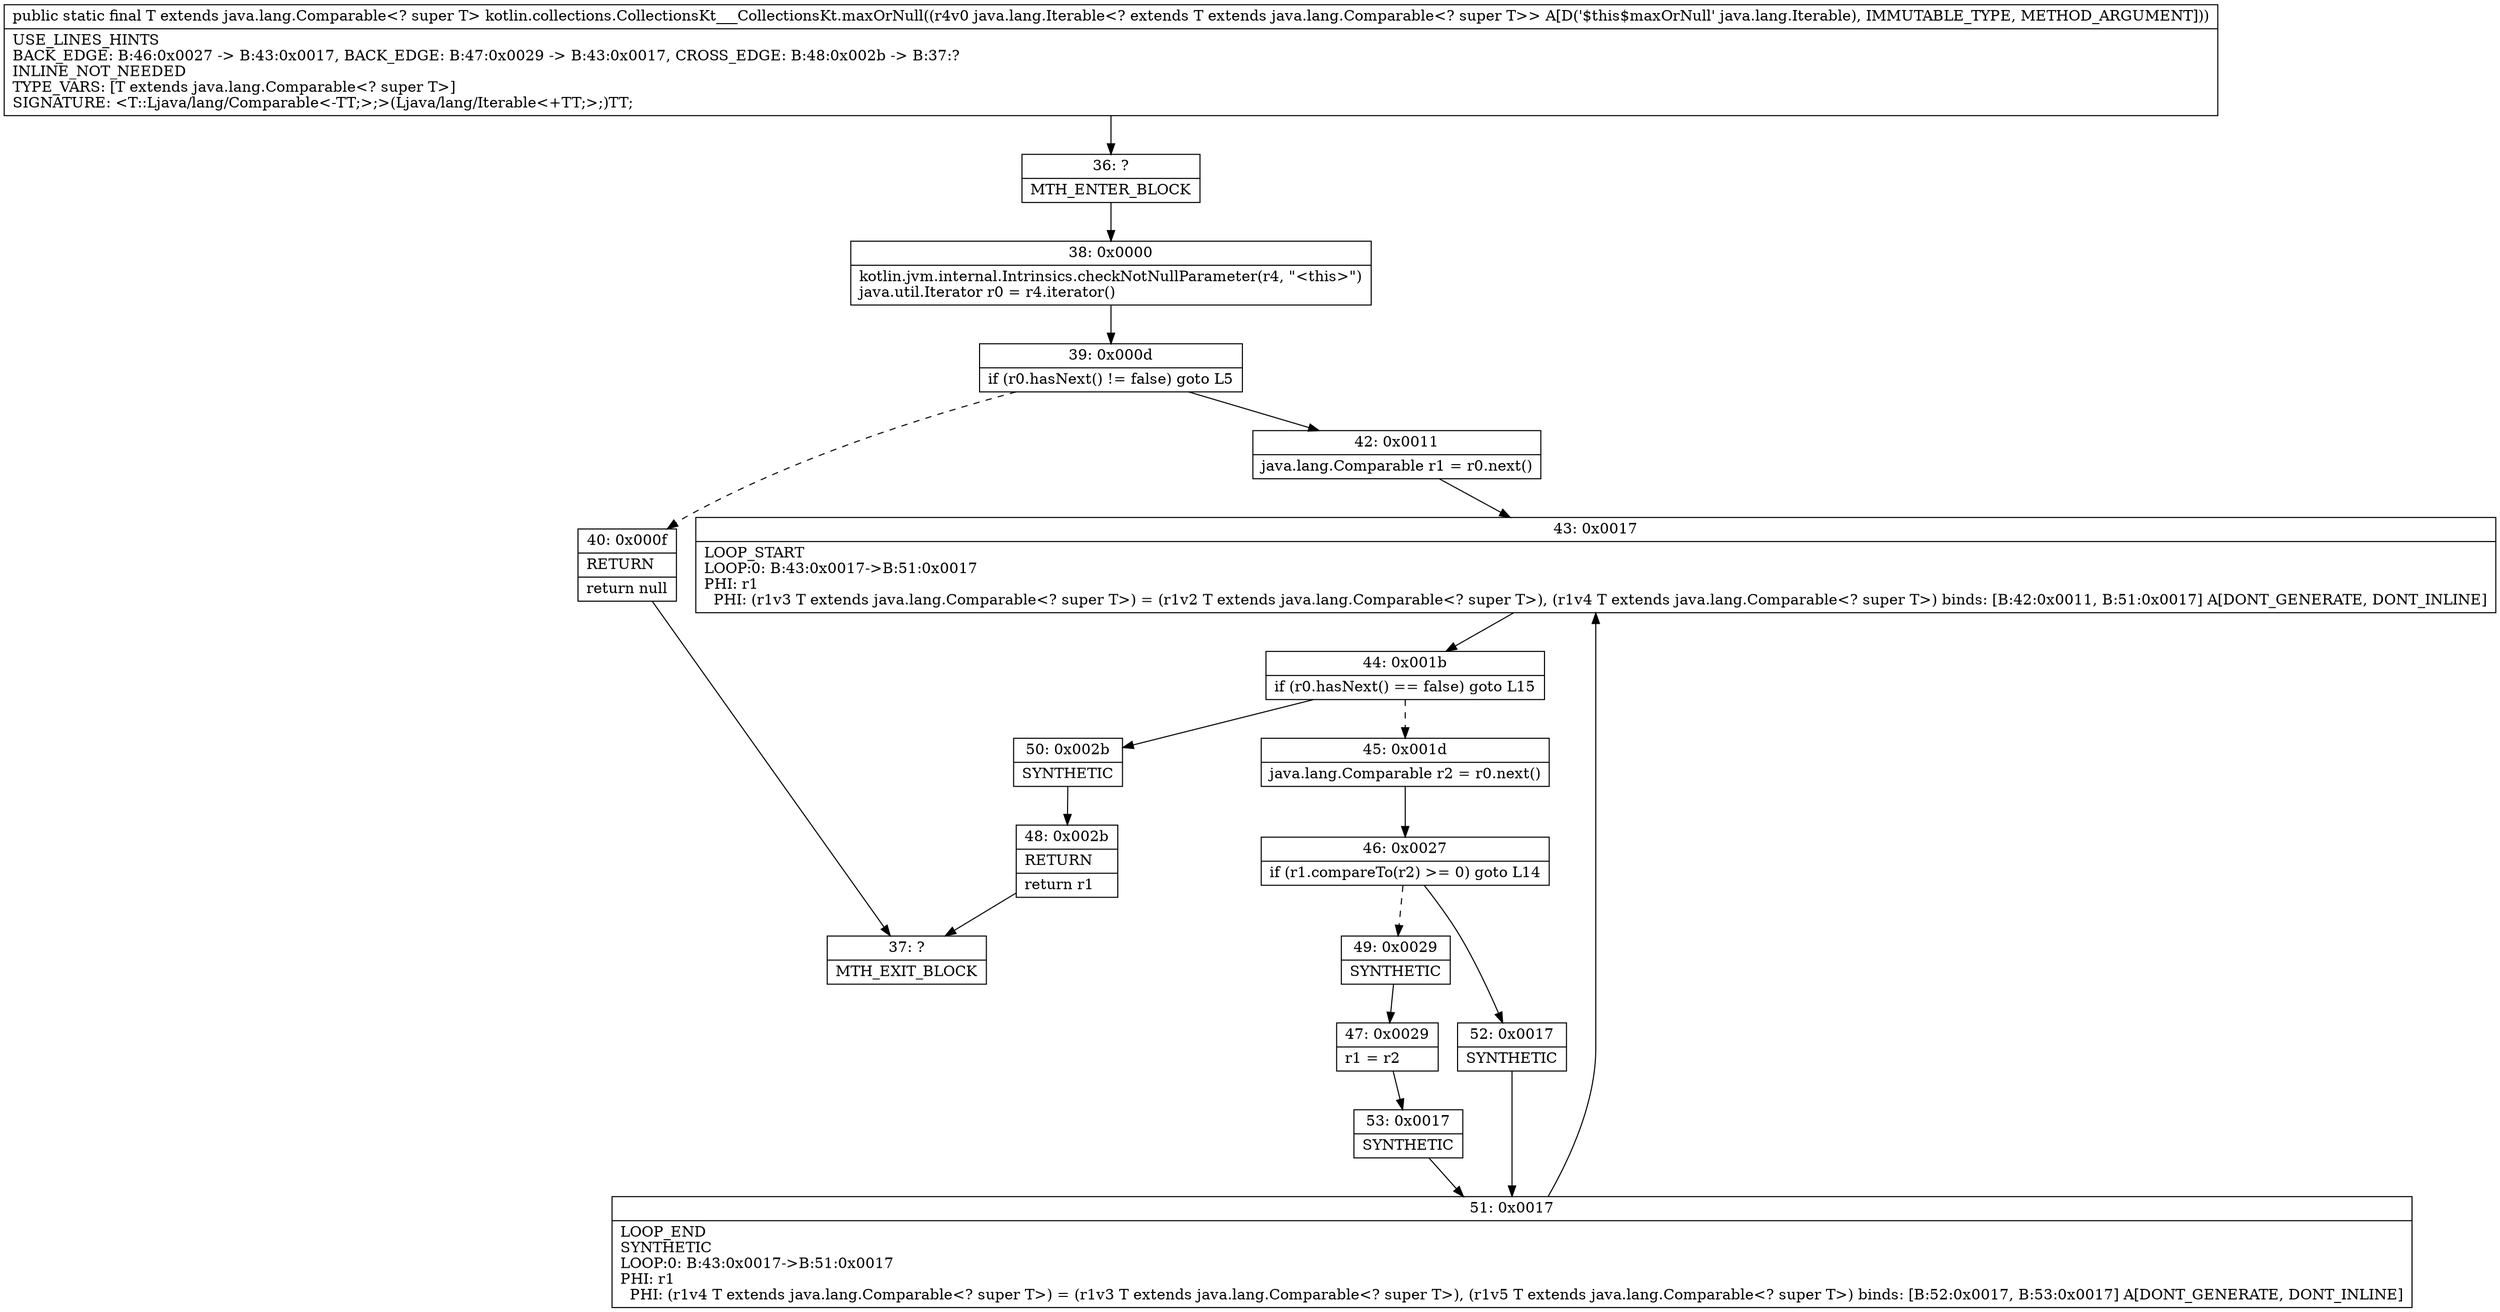 digraph "CFG forkotlin.collections.CollectionsKt___CollectionsKt.maxOrNull(Ljava\/lang\/Iterable;)Ljava\/lang\/Comparable;" {
Node_36 [shape=record,label="{36\:\ ?|MTH_ENTER_BLOCK\l}"];
Node_38 [shape=record,label="{38\:\ 0x0000|kotlin.jvm.internal.Intrinsics.checkNotNullParameter(r4, \"\<this\>\")\ljava.util.Iterator r0 = r4.iterator()\l}"];
Node_39 [shape=record,label="{39\:\ 0x000d|if (r0.hasNext() != false) goto L5\l}"];
Node_40 [shape=record,label="{40\:\ 0x000f|RETURN\l|return null\l}"];
Node_37 [shape=record,label="{37\:\ ?|MTH_EXIT_BLOCK\l}"];
Node_42 [shape=record,label="{42\:\ 0x0011|java.lang.Comparable r1 = r0.next()\l}"];
Node_43 [shape=record,label="{43\:\ 0x0017|LOOP_START\lLOOP:0: B:43:0x0017\-\>B:51:0x0017\lPHI: r1 \l  PHI: (r1v3 T extends java.lang.Comparable\<? super T\>) = (r1v2 T extends java.lang.Comparable\<? super T\>), (r1v4 T extends java.lang.Comparable\<? super T\>) binds: [B:42:0x0011, B:51:0x0017] A[DONT_GENERATE, DONT_INLINE]\l}"];
Node_44 [shape=record,label="{44\:\ 0x001b|if (r0.hasNext() == false) goto L15\l}"];
Node_45 [shape=record,label="{45\:\ 0x001d|java.lang.Comparable r2 = r0.next()\l}"];
Node_46 [shape=record,label="{46\:\ 0x0027|if (r1.compareTo(r2) \>= 0) goto L14\l}"];
Node_49 [shape=record,label="{49\:\ 0x0029|SYNTHETIC\l}"];
Node_47 [shape=record,label="{47\:\ 0x0029|r1 = r2\l}"];
Node_53 [shape=record,label="{53\:\ 0x0017|SYNTHETIC\l}"];
Node_51 [shape=record,label="{51\:\ 0x0017|LOOP_END\lSYNTHETIC\lLOOP:0: B:43:0x0017\-\>B:51:0x0017\lPHI: r1 \l  PHI: (r1v4 T extends java.lang.Comparable\<? super T\>) = (r1v3 T extends java.lang.Comparable\<? super T\>), (r1v5 T extends java.lang.Comparable\<? super T\>) binds: [B:52:0x0017, B:53:0x0017] A[DONT_GENERATE, DONT_INLINE]\l}"];
Node_52 [shape=record,label="{52\:\ 0x0017|SYNTHETIC\l}"];
Node_50 [shape=record,label="{50\:\ 0x002b|SYNTHETIC\l}"];
Node_48 [shape=record,label="{48\:\ 0x002b|RETURN\l|return r1\l}"];
MethodNode[shape=record,label="{public static final T extends java.lang.Comparable\<? super T\> kotlin.collections.CollectionsKt___CollectionsKt.maxOrNull((r4v0 java.lang.Iterable\<? extends T extends java.lang.Comparable\<? super T\>\> A[D('$this$maxOrNull' java.lang.Iterable), IMMUTABLE_TYPE, METHOD_ARGUMENT]))  | USE_LINES_HINTS\lBACK_EDGE: B:46:0x0027 \-\> B:43:0x0017, BACK_EDGE: B:47:0x0029 \-\> B:43:0x0017, CROSS_EDGE: B:48:0x002b \-\> B:37:?\lINLINE_NOT_NEEDED\lTYPE_VARS: [T extends java.lang.Comparable\<? super T\>]\lSIGNATURE: \<T::Ljava\/lang\/Comparable\<\-TT;\>;\>(Ljava\/lang\/Iterable\<+TT;\>;)TT;\l}"];
MethodNode -> Node_36;Node_36 -> Node_38;
Node_38 -> Node_39;
Node_39 -> Node_40[style=dashed];
Node_39 -> Node_42;
Node_40 -> Node_37;
Node_42 -> Node_43;
Node_43 -> Node_44;
Node_44 -> Node_45[style=dashed];
Node_44 -> Node_50;
Node_45 -> Node_46;
Node_46 -> Node_49[style=dashed];
Node_46 -> Node_52;
Node_49 -> Node_47;
Node_47 -> Node_53;
Node_53 -> Node_51;
Node_51 -> Node_43;
Node_52 -> Node_51;
Node_50 -> Node_48;
Node_48 -> Node_37;
}

